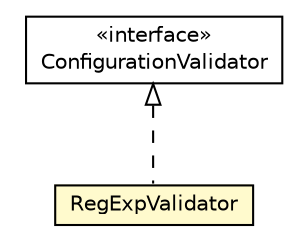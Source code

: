 #!/usr/local/bin/dot
#
# Class diagram 
# Generated by UMLGraph version R5_6-24-gf6e263 (http://www.umlgraph.org/)
#

digraph G {
	edge [fontname="Helvetica",fontsize=10,labelfontname="Helvetica",labelfontsize=10];
	node [fontname="Helvetica",fontsize=10,shape=plaintext];
	nodesep=0.25;
	ranksep=0.5;
	// org.universAAL.ucc.configuration.model.interfaces.ConfigurationValidator
	c91230 [label=<<table title="org.universAAL.ucc.configuration.model.interfaces.ConfigurationValidator" border="0" cellborder="1" cellspacing="0" cellpadding="2" port="p" href="../interfaces/ConfigurationValidator.html">
		<tr><td><table border="0" cellspacing="0" cellpadding="1">
<tr><td align="center" balign="center"> &#171;interface&#187; </td></tr>
<tr><td align="center" balign="center"> ConfigurationValidator </td></tr>
		</table></td></tr>
		</table>>, URL="../interfaces/ConfigurationValidator.html", fontname="Helvetica", fontcolor="black", fontsize=10.0];
	// org.universAAL.ucc.configuration.model.validators.RegExpValidator
	c91235 [label=<<table title="org.universAAL.ucc.configuration.model.validators.RegExpValidator" border="0" cellborder="1" cellspacing="0" cellpadding="2" port="p" bgcolor="lemonChiffon" href="./RegExpValidator.html">
		<tr><td><table border="0" cellspacing="0" cellpadding="1">
<tr><td align="center" balign="center"> RegExpValidator </td></tr>
		</table></td></tr>
		</table>>, URL="./RegExpValidator.html", fontname="Helvetica", fontcolor="black", fontsize=10.0];
	//org.universAAL.ucc.configuration.model.validators.RegExpValidator implements org.universAAL.ucc.configuration.model.interfaces.ConfigurationValidator
	c91230:p -> c91235:p [dir=back,arrowtail=empty,style=dashed];
}

